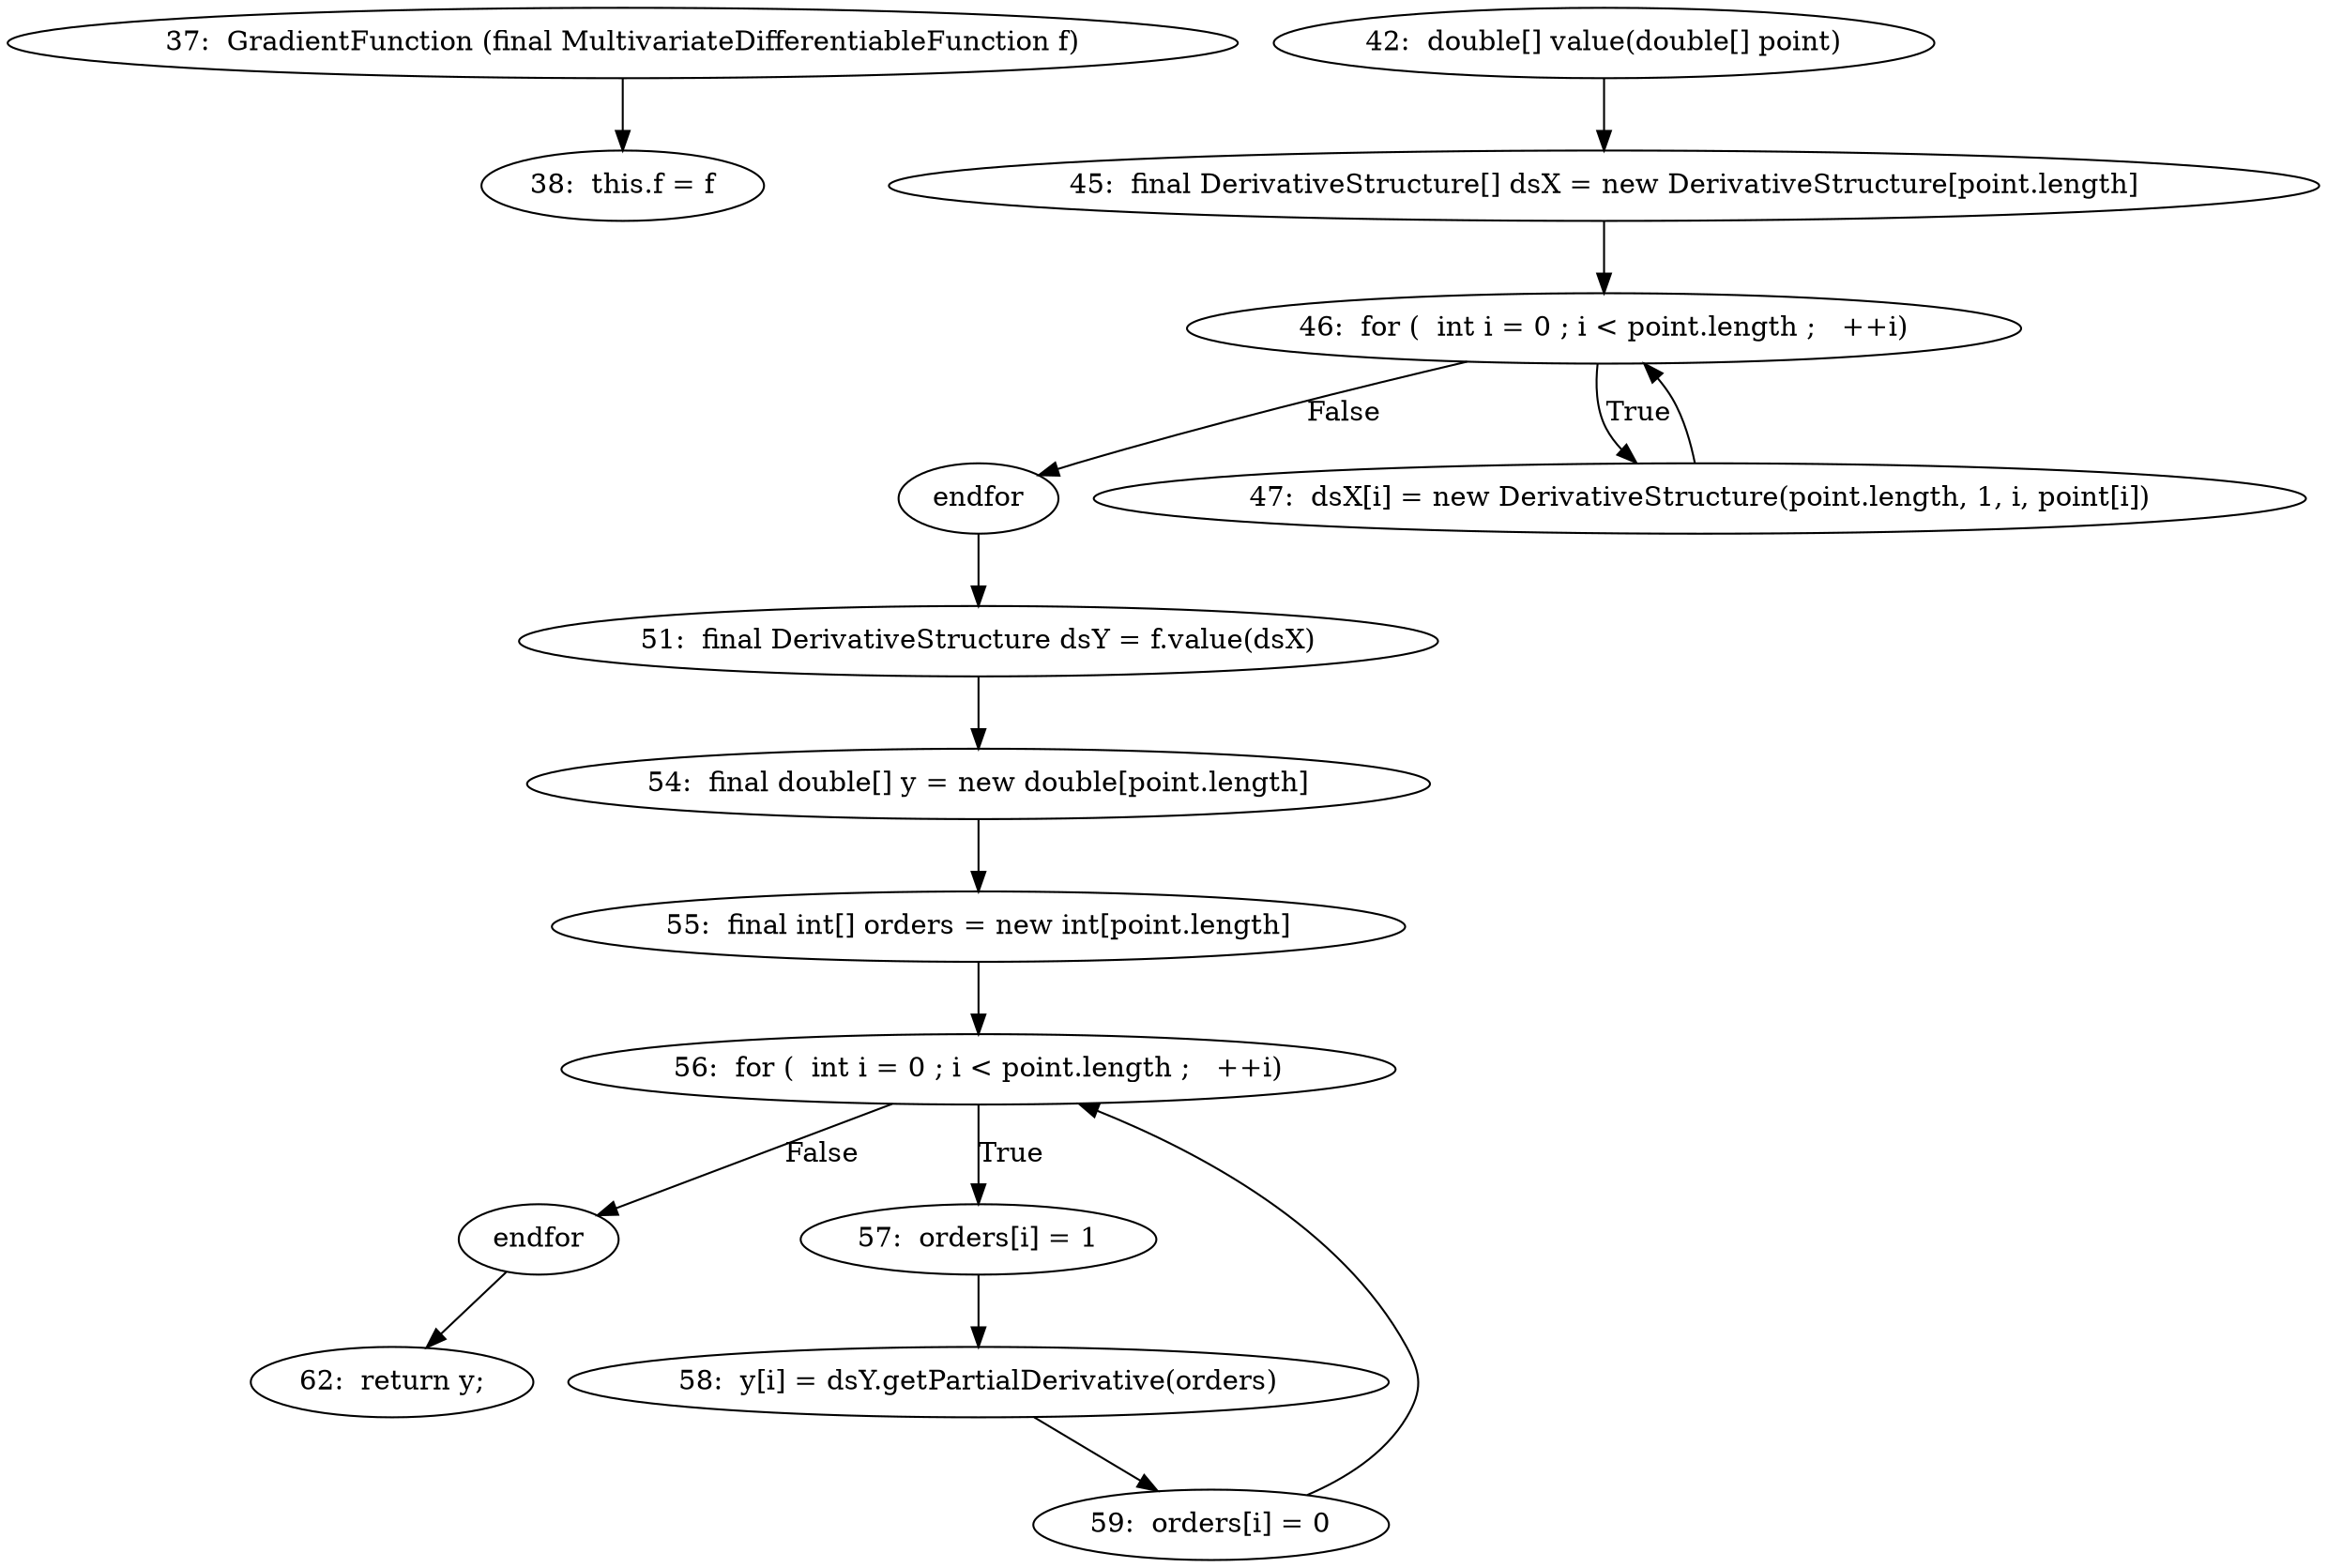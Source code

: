 digraph GradientFunction_CFG {
  // graph-vertices
  v1  [label="37:  GradientFunction (final MultivariateDifferentiableFunction f)"];
  v2  [label="38:  this.f = f"];
  v3  [label="42:  double[] value(double[] point)"];
  v4  [label="45:  final DerivativeStructure[] dsX = new DerivativeStructure[point.length]"];
  v5  [label="46:  for (  int i = 0 ; i < point.length ;   ++i)"];
  v8  [label="endfor"];
  v9  [label="47:  dsX[i] = new DerivativeStructure(point.length, 1, i, point[i])"];
  v10  [label="51:  final DerivativeStructure dsY = f.value(dsX)"];
  v11  [label="54:  final double[] y = new double[point.length]"];
  v12  [label="55:  final int[] orders = new int[point.length]"];
  v13  [label="56:  for (  int i = 0 ; i < point.length ;   ++i)"];
  v16  [label="endfor"];
  v17  [label="57:  orders[i] = 1"];
  v18  [label="58:  y[i] = dsY.getPartialDerivative(orders)"];
  v19  [label="59:  orders[i] = 0"];
  v20  [label="62:  return y;"];
  // graph-edges
  v1 -> v2;
  v3 -> v4;
  v4 -> v5;
  v5 -> v8  [label="False"];
  v5 -> v9  [label="True"];
  v9 -> v5;
  v8 -> v10;
  v10 -> v11;
  v11 -> v12;
  v12 -> v13;
  v13 -> v16  [label="False"];
  v13 -> v17  [label="True"];
  v17 -> v18;
  v18 -> v19;
  v19 -> v13;
  v16 -> v20;
  // end-of-graph
}
